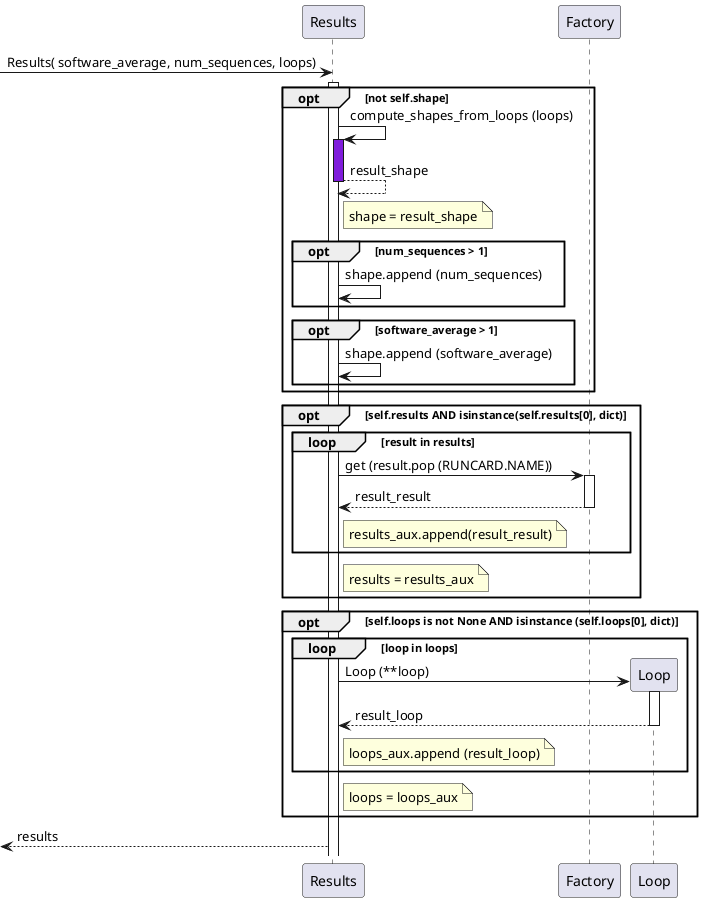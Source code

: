 @startuml

participant Results as results
participant Factory as factory
participant Loop as loop_


[-> results **: Results( software_average, num_sequences, loops)
activate results
opt not self.shape
    results -> results: compute_shapes_from_loops (loops)
    activate results #7F1CDB
    return result_shape
    note right of results: shape = result_shape
    opt num_sequences > 1
        results -> results: shape.append (num_sequences)
    end
    opt software_average > 1
        results -> results: shape.append (software_average)
    end
end
opt self.results AND isinstance(self.results[0], dict)
    loop result in results
        results -> factory ++: get (result.pop (RUNCARD.NAME))
        return result_result
        note right of results: results_aux.append(result_result)
    end
    note right of results: results = results_aux
end
opt self.loops is not None AND isinstance (self.loops[0], dict)
    loop loop in loops
        results -> loop_ **: Loop (**loop)
        activate loop_
        return result_loop
        note right of results: loops_aux.append (result_loop)
    end
    note right of results: loops = loops_aux
end
[<-- results: results
@enduml